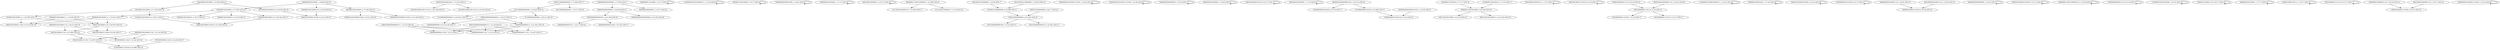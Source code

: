 digraph G {
    "001000010010000110_2-20:20-LEN:18" -> "000010010000110100_5-23:41-LEN:18";
    "00001000100001001_1-17:210-LEN:17" -> "001000100001001110110_3-23:166-LEN:21";
    "00001000100001001_1-17:210-LEN:17" -> "00100010000100110110_3-23:30-LEN:20";
    "0001000010010000_1-16:454-LEN:16" -> "001000010010000110_2-20:20-LEN:18";
    "0001000010010000_1-16:454-LEN:16" -> "0010000100100001_2-17:435-LEN:16";
    "000010000000000000111_1-21:44-LEN:21" -> "00000000000011100_7-23:21-LEN:17";
    "000010000000000000111_1-21:44-LEN:21" -> "0000000000001110_7-23:33-LEN:16";
    "000010000000000000111_1-21:44-LEN:21" -> "00000000000011110_7-23:427-LEN:17";
    "0000000000000000_3-18:428-LEN:16" -> "000000000000000101_4-21:259-LEN:18";
    "0000000000000000_3-18:428-LEN:16" -> "00000000000000000000_4-23:182-LEN:20";
    "000000000000000101_4-21:259-LEN:18" -> "0000000000001011_7-22:17-LEN:16";
    "000000000000000101_4-21:259-LEN:18" -> "00000000000010100_7-23:251-LEN:17";
    "1000000000000111_6-21:401-LEN:16" -> "00000000000011100_7-23:21-LEN:17";
    "1000000000000111_6-21:401-LEN:16" -> "0000000000001110_7-23:33-LEN:16";
    "1000000000000111_6-21:401-LEN:16" -> "00000000000011110_7-23:427-LEN:17";
    "0000000100100000_2-17:160-LEN:16" -> "000000100100000110100_3-23:138-LEN:21";
    "0000000100100000_2-17:160-LEN:16" -> "00000010010000010100_3-23:21-LEN:20";
    "0000000011010000_1-16:17-LEN:16" -> "0000000011010000_1-16:17-LEN:16";
    "1100000010010010000111_1-23:36-LEN:22" -> "1100000010010010000111_1-23:36-LEN:22";
    "0000001100100000_3-19:17-LEN:16" -> "0000001100100000_3-19:17-LEN:16";
    "000000000000001000_1-18:22-LEN:18" -> "000000000000001000_1-18:22-LEN:18";
    "0000000100100001_1-17:17-LEN:16" -> "0000000100100001_1-17:17-LEN:16";
    "0001000100000011_2-18:17-LEN:16" -> "0001000100000011_2-18:17-LEN:16";
    "000000011100101000001_1-21:289-LEN:21" -> "01110010100000110_7-23:268-LEN:17";
    "000000011100101000001_1-21:289-LEN:21" -> "0111001010000010_7-23:18-LEN:16";
    "00010001010000000_1-18:20-LEN:17" -> "01000101000000000_4-20:280-LEN:17";
    "0000000010010001110100_1-23:22-LEN:22" -> "0000000010010001110100_1-23:22-LEN:22";
    "0010000100100001_2-17:435-LEN:16" -> "01000010010000111_3-19:356-LEN:17";
    "0010000100100001_2-17:435-LEN:16" -> "01000010010000110_3-20:71-LEN:17";
    "00000000100100101110100_1-23:26-LEN:23" -> "00000000100100101110100_1-23:26-LEN:23";
    "00000000000000000_1-17:454-LEN:17" -> "0000000000000000_3-18:428-LEN:16";
    "00000000000000000_1-17:454-LEN:17" -> "0000000000000001_3-18:17-LEN:16";
    "00000000000000000_1-18:19-LEN:17" -> "00000000000000000_1-18:19-LEN:17";
    "0000000010000000_1-16:20-LEN:16" -> "0000000010000000_1-16:20-LEN:16";
    "0000000100100001_2-17:652-LEN:16" -> "0000001001000010_3-18:19-LEN:16";
    "0000000100100001_2-17:652-LEN:16" -> "00000010010000110_3-20:102-LEN:17";
    "0000000100100001_2-17:652-LEN:16" -> "00000010010000111_3-19:521-LEN:17";
    "0000000100100001_2-17:652-LEN:16" -> "0000001001000010_3-19:17-LEN:16";
    "00000010010000110_3-20:102-LEN:17" -> "000010010000110100_5-23:165-LEN:18";
    "0000100100001110_5-20:874-LEN:16" -> "00010010000111000_6-23:44-LEN:17";
    "0000100100001110_5-20:874-LEN:16" -> "0001001000011101_6-21:854-LEN:16";
    "00010010000101010_6-22:17-LEN:17" -> "00010010000101010_6-22:17-LEN:17";
    "01100000000000011_4-20:401-LEN:17" -> "1000000000000111_6-21:401-LEN:16";
    "01100000000000011_4-20:401-LEN:17" -> "10000000000001110_6-23:20-LEN:17";
    "001010001010000000_1-18:262-LEN:18" -> "01000101000000000_4-20:280-LEN:17";
    "0001000100100001_1-17:18-LEN:16" -> "0001000100100001_1-17:18-LEN:16";
    "00000010000000001010_1-20:312-LEN:20" -> "01000000000101000_6-23:19-LEN:17";
    "00000010000000001010_1-20:312-LEN:20" -> "01000000000101010_6-22:286-LEN:17";
    "0000000010010000_1-16:828-LEN:16" -> "0000000100100000_2-17:160-LEN:16";
    "0000000010010000_1-16:828-LEN:16" -> "0000000100100001_2-17:652-LEN:16";
    "0000000010010000_1-16:828-LEN:16" -> "000000010010000110_2-20:28-LEN:18";
    "00000010010000111_3-19:521-LEN:17" -> "0000100100001110_5-20:874-LEN:16";
    "00000010010000111_3-19:521-LEN:17" -> "000010010000111100_5-23:19-LEN:18";
    "0000000110010010_2-17:17-LEN:16" -> "000000110010010000_3-20:360-LEN:18";
    "01000010010000111_3-19:356-LEN:17" -> "0000100100001110_5-20:874-LEN:16";
    "01000010010000111_3-19:356-LEN:17" -> "000010010000111100_5-23:19-LEN:18";
    "00010000100100101_1-17:21-LEN:17" -> "00010000100100101_1-17:21-LEN:17";
    "00010010001110100_6-23:18-LEN:17" -> "00010010001110100_6-23:18-LEN:17";
    "0000100000001110_5-20:18-LEN:16" -> "0001000000011101_6-21:39-LEN:16";
    "0001010000000001_6-21:281-LEN:16" -> "00101000000000100_7-23:23-LEN:17";
    "0001010000000001_6-21:281-LEN:16" -> "00101000000000110_7-23:261-LEN:17";
    "01000101000000000_4-20:280-LEN:17" -> "0001010000000001_6-21:281-LEN:16";
    "1100000011000010000111_1-23:21-LEN:22" -> "1100000011000010000111_1-23:21-LEN:22";
    "0000000100001001_1-17:20-LEN:16" -> "0000000100001001_1-17:20-LEN:16";
    "000010010000100100_5-23:24-LEN:18" -> "000010010000100100_5-23:24-LEN:18";
    "0001000000011101_6-21:39-LEN:16" -> "00100000001110100_7-23:18-LEN:17";
    "0001000000011101_6-21:39-LEN:16" -> "00100000001110110_7-23:17-LEN:17";
    "0011000000000000_3-18:429-LEN:16" -> "01100000000000011_4-20:401-LEN:17";
    "0011000000000000_3-18:429-LEN:16" -> "0110000000000001_4-20:21-LEN:16";
    "01000000001010100_6-23:17-LEN:17" -> "01000000001010100_6-23:17-LEN:17";
    "0000000000100001110_1-20:26-LEN:19" -> "000000100001110100_5-23:38-LEN:18";
    "00000000000000000_1-18:21-LEN:17" -> "00000000000000000_1-18:21-LEN:17";
    "0000100100001100100_5-23:31-LEN:19" -> "0000100100001100100_5-23:31-LEN:19";
    "00001000100000001110_1-20:22-LEN:20" -> "0001000000011101_6-21:39-LEN:16";
    "0000000110010100000110_1-23:45-LEN:22" -> "0000000110010100000110_1-23:45-LEN:22";
    "10000000000001110_6-23:18-LEN:17" -> "10000000000001110_6-23:18-LEN:17";
    "000000010010000111_1-19:39-LEN:18" -> "0000100100001110_5-20:874-LEN:16";
    "000000010010000111_1-19:39-LEN:18" -> "000010010000111100_5-23:19-LEN:18";
    "000000010010000110_2-20:28-LEN:18" -> "000010010000110100_5-23:41-LEN:18";
    "1100000010010010000_1-20:18-LEN:19" -> "1100000010010010000_1-20:18-LEN:19";
    "0000100000000000011_1-20:27-LEN:19" -> "1000000000000111_6-21:401-LEN:16";
    "0000100000000000011_1-20:27-LEN:19" -> "10000000000001110_6-23:20-LEN:17";
    "01000010010000110_3-20:71-LEN:17" -> "000010010000110100_5-23:165-LEN:18";
    "0000101100001110_5-20:17-LEN:16" -> "0000101100001110_5-20:17-LEN:16";
    "0001000000100001110_1-20:20-LEN:19" -> "000000100001110100_5-23:38-LEN:18";
    "000000000000000101010_1-22:24-LEN:21" -> "0000000001010100_8-23:312-LEN:16";
    "0000000100100001110_1-20:21-LEN:19" -> "00010010000111000_6-23:44-LEN:17";
    "0000000100100001110_1-20:21-LEN:19" -> "0001001000011101_6-21:854-LEN:16";
    "0000000010010001_1-17:17-LEN:16" -> "0000000010010001_1-17:17-LEN:16";
    "0000010000100111_3-19:17-LEN:16" -> "0000010000100111_3-19:17-LEN:16";
    "00010000001110110_6-23:17-LEN:17" -> "00010000001110110_6-23:17-LEN:17";
    "00010010000111010_5-22:20-LEN:17" -> "0100100001110100_8-23:888-LEN:16";
    "0000000010000001110_1-20:24-LEN:19" -> "000010000001110100_5-23:41-LEN:18";
    "0001000010000001110_1-20:17-LEN:19" -> "000010000001110100_5-23:41-LEN:18";
    "0000000010100001110100_1-23:22-LEN:22" -> "0000000010100001110100_1-23:22-LEN:22";
    "11000000110010010_1-17:333-LEN:17" -> "000000110010010000_3-20:360-LEN:18";
    "0001001000011101_6-21:854-LEN:16" -> "0010010000111010_7-23:24-LEN:16";
    "0001001000011101_6-21:854-LEN:16" -> "0010010000111010_7-22:873-LEN:16";
    "0010010000111010_7-22:873-LEN:16" -> "0100100001110100_8-23:888-LEN:16";
    "000000110010010000_3-20:360-LEN:18" -> "0001100100100001_6-22:18-LEN:16";
    "000000110010010000_3-20:360-LEN:18" -> "000110010010000111_6-23:342-LEN:18";
    "00001000000000000111_1-21:35-LEN:20" -> "00000000000011100_7-23:21-LEN:17";
    "00001000000000000111_1-21:35-LEN:20" -> "0000000000001110_7-23:33-LEN:16";
    "00001000000000000111_1-21:35-LEN:20" -> "00000000000011110_7-23:427-LEN:17";
    "01000000000101010_6-22:286-LEN:17" -> "0000000001010100_8-23:312-LEN:16";
    "00000001001000011101_1-21:34-LEN:20" -> "0010010000111010_7-23:24-LEN:16";
    "00000001001000011101_1-21:34-LEN:20" -> "0010010000111010_7-22:873-LEN:16";
    "00001100000000000_1-17:440-LEN:17" -> "0011000000000001_3-19:17-LEN:16";
    "00001100000000000_1-17:440-LEN:17" -> "0011000000000000_3-18:429-LEN:16";
    "0000101000000000_4-20:17-LEN:16" -> "0001010000000001_6-21:281-LEN:16";
}
